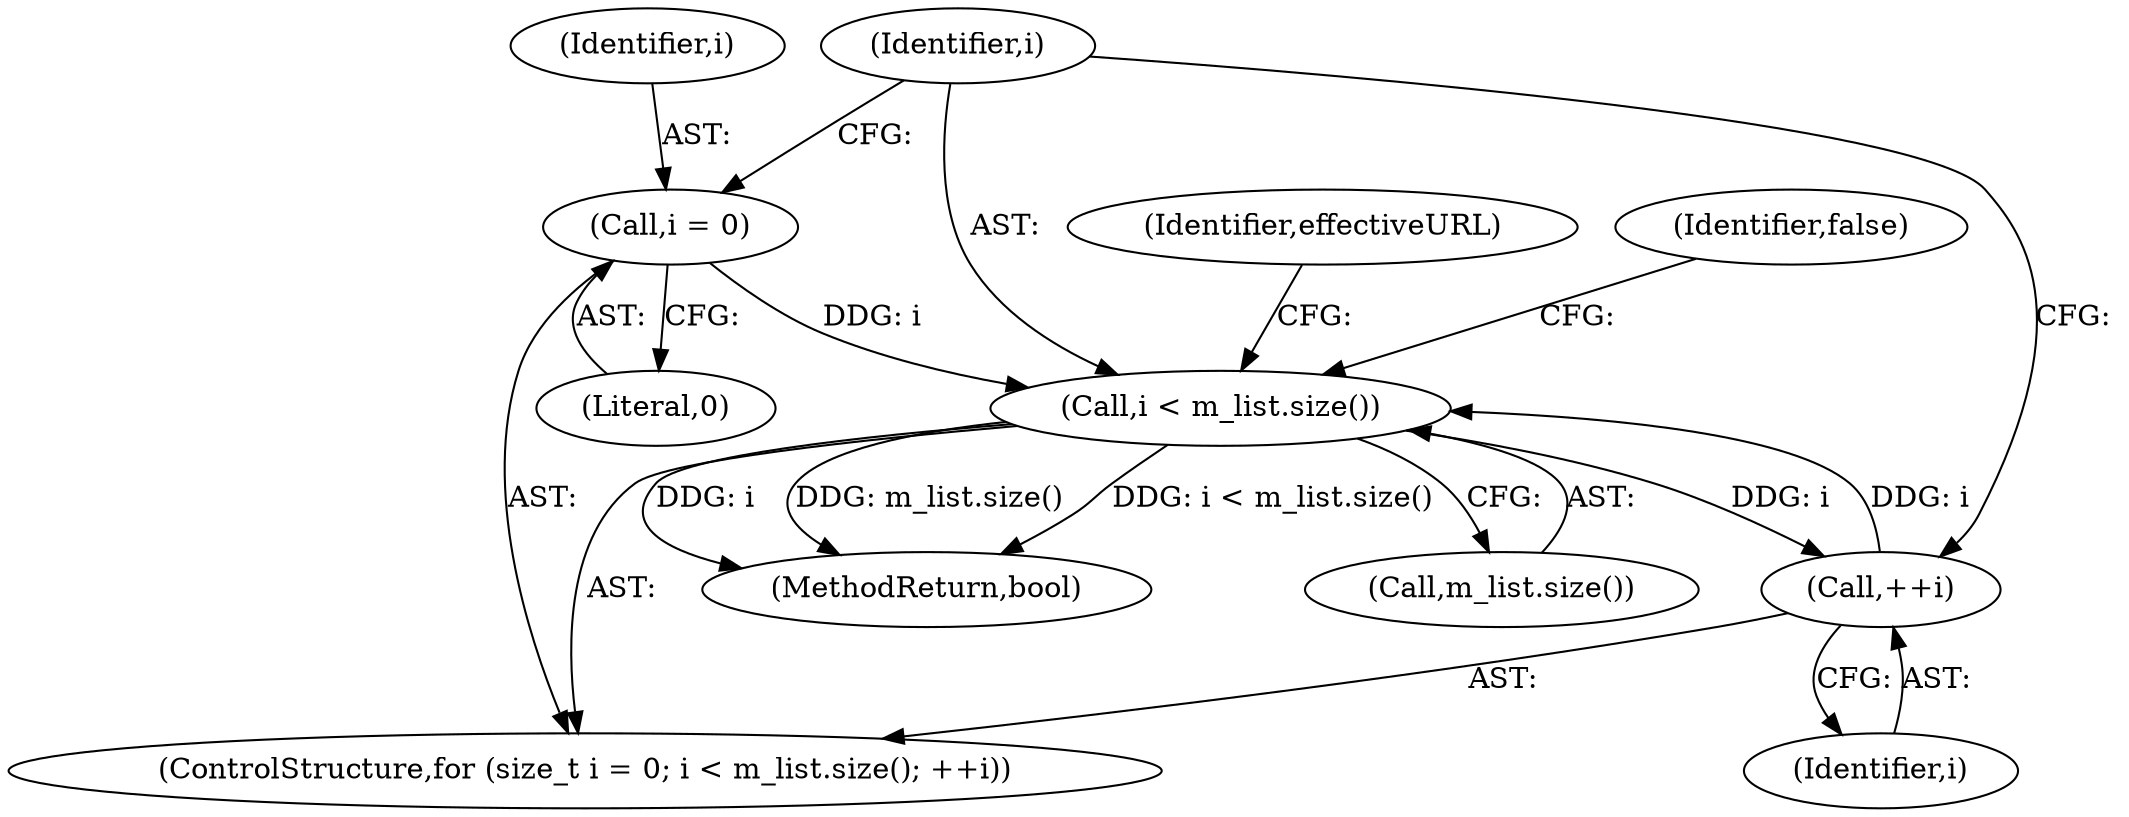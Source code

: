 digraph "1_Chrome_5d0e9f824e05523e03dabc0e341b9f8f17a72bb0@del" {
"1000128" [label="(Call,i = 0)"];
"1000131" [label="(Call,i < m_list.size())"];
"1000134" [label="(Call,++i)"];
"1000131" [label="(Call,i < m_list.size())"];
"1000126" [label="(ControlStructure,for (size_t i = 0; i < m_list.size(); ++i))"];
"1000132" [label="(Identifier,i)"];
"1000134" [label="(Call,++i)"];
"1000135" [label="(Identifier,i)"];
"1000128" [label="(Call,i = 0)"];
"1000145" [label="(MethodReturn,bool)"];
"1000133" [label="(Call,m_list.size())"];
"1000130" [label="(Literal,0)"];
"1000139" [label="(Identifier,effectiveURL)"];
"1000144" [label="(Identifier,false)"];
"1000129" [label="(Identifier,i)"];
"1000128" -> "1000126"  [label="AST: "];
"1000128" -> "1000130"  [label="CFG: "];
"1000129" -> "1000128"  [label="AST: "];
"1000130" -> "1000128"  [label="AST: "];
"1000132" -> "1000128"  [label="CFG: "];
"1000128" -> "1000131"  [label="DDG: i"];
"1000131" -> "1000126"  [label="AST: "];
"1000131" -> "1000133"  [label="CFG: "];
"1000132" -> "1000131"  [label="AST: "];
"1000133" -> "1000131"  [label="AST: "];
"1000139" -> "1000131"  [label="CFG: "];
"1000144" -> "1000131"  [label="CFG: "];
"1000131" -> "1000145"  [label="DDG: i < m_list.size()"];
"1000131" -> "1000145"  [label="DDG: i"];
"1000131" -> "1000145"  [label="DDG: m_list.size()"];
"1000134" -> "1000131"  [label="DDG: i"];
"1000131" -> "1000134"  [label="DDG: i"];
"1000134" -> "1000126"  [label="AST: "];
"1000134" -> "1000135"  [label="CFG: "];
"1000135" -> "1000134"  [label="AST: "];
"1000132" -> "1000134"  [label="CFG: "];
}
